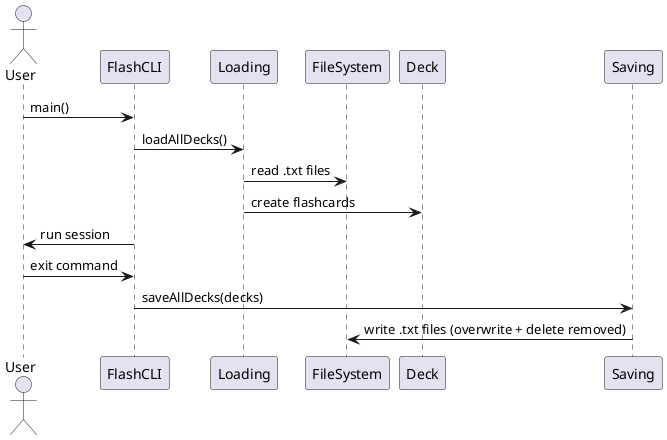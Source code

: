 @startuml
actor User
User -> FlashCLI : main()
FlashCLI -> Loading : loadAllDecks()
Loading -> FileSystem : read .txt files
Loading -> Deck : create flashcards
FlashCLI -> User : run session
User -> FlashCLI : exit command
FlashCLI -> Saving : saveAllDecks(decks)
Saving -> FileSystem : write .txt files (overwrite + delete removed)
@enduml